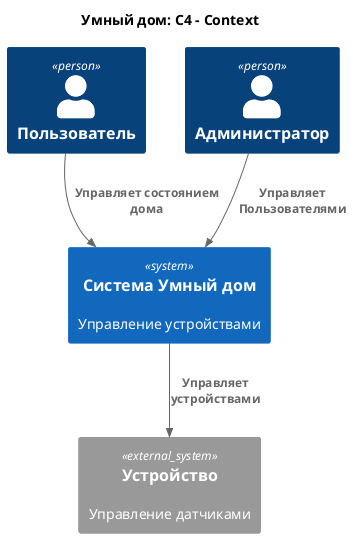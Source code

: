 @startuml c1
title Умный дом: C4 - Context

!include <C4/C4_Container>

Person(user, "Пользователь")
Person(admin, "Администратор")
System(system, "Система Умный дом", "Управление устройствами")
System_Ext(device, "Устройство", "Управление датчиками")

Rel(user, system, "Управляет состоянием дома")
Rel(admin, system, "Управляет Пользователями")
Rel(system, device, "Управляет устройствами")

@enduml